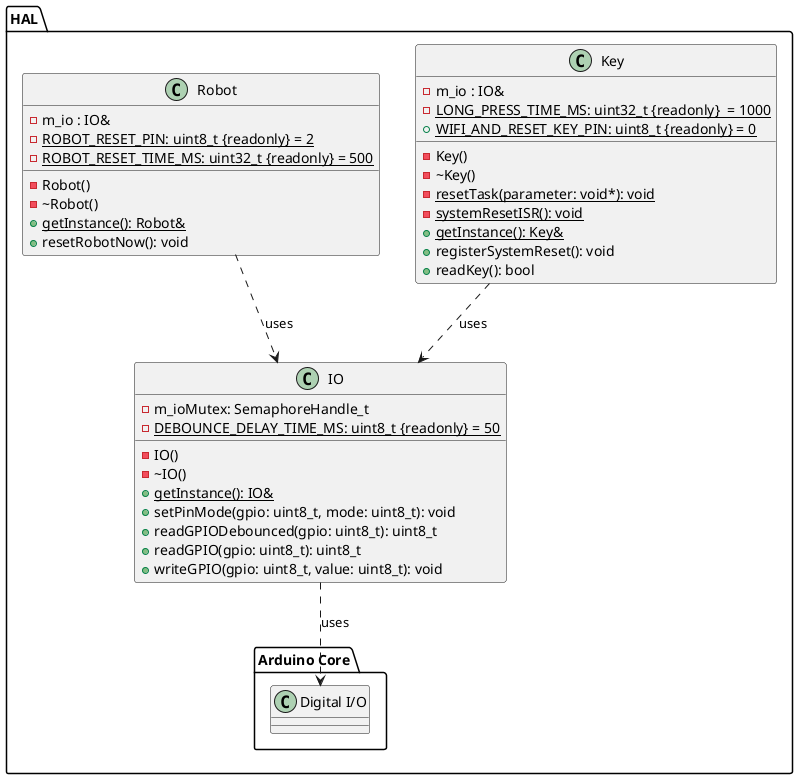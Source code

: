 @startuml
package HAL
{
    package "Arduino Core"
    {
        class "Digital I/O" as ArduinoIO
    }

    class IO
    {
        - m_ioMutex: SemaphoreHandle_t
        {static} - DEBOUNCE_DELAY_TIME_MS: uint8_t {readonly} = 50
        - IO()
        - ~IO()
        + {static} getInstance(): IO&
        + setPinMode(gpio: uint8_t, mode: uint8_t): void
        + readGPIODebounced(gpio: uint8_t): uint8_t
        + readGPIO(gpio: uint8_t): uint8_t
        + writeGPIO(gpio: uint8_t, value: uint8_t): void
    }
    IO  ..> ArduinoIO : uses

    class Key
    {
        - m_io : IO&
        {static} - LONG_PRESS_TIME_MS: uint32_t {readonly}  = 1000
        {static} + WIFI_AND_RESET_KEY_PIN: uint8_t {readonly} = 0
        - Key()
        - ~Key()
        - {static} resetTask(parameter: void*): void
        - {static} systemResetISR(): void
        {static} + getInstance(): Key&
        + registerSystemReset(): void
        + readKey(): bool
    }
    Key ..> IO : uses

    class Robot
    {
        - m_io : IO&
        {static} - ROBOT_RESET_PIN: uint8_t {readonly} = 2
        {static} - ROBOT_RESET_TIME_MS: uint32_t {readonly} = 500
        - Robot()
        - ~Robot()
        {static} + getInstance(): Robot&
        + resetRobotNow(): void
    }
    Robot ..> IO : uses
}
@enduml